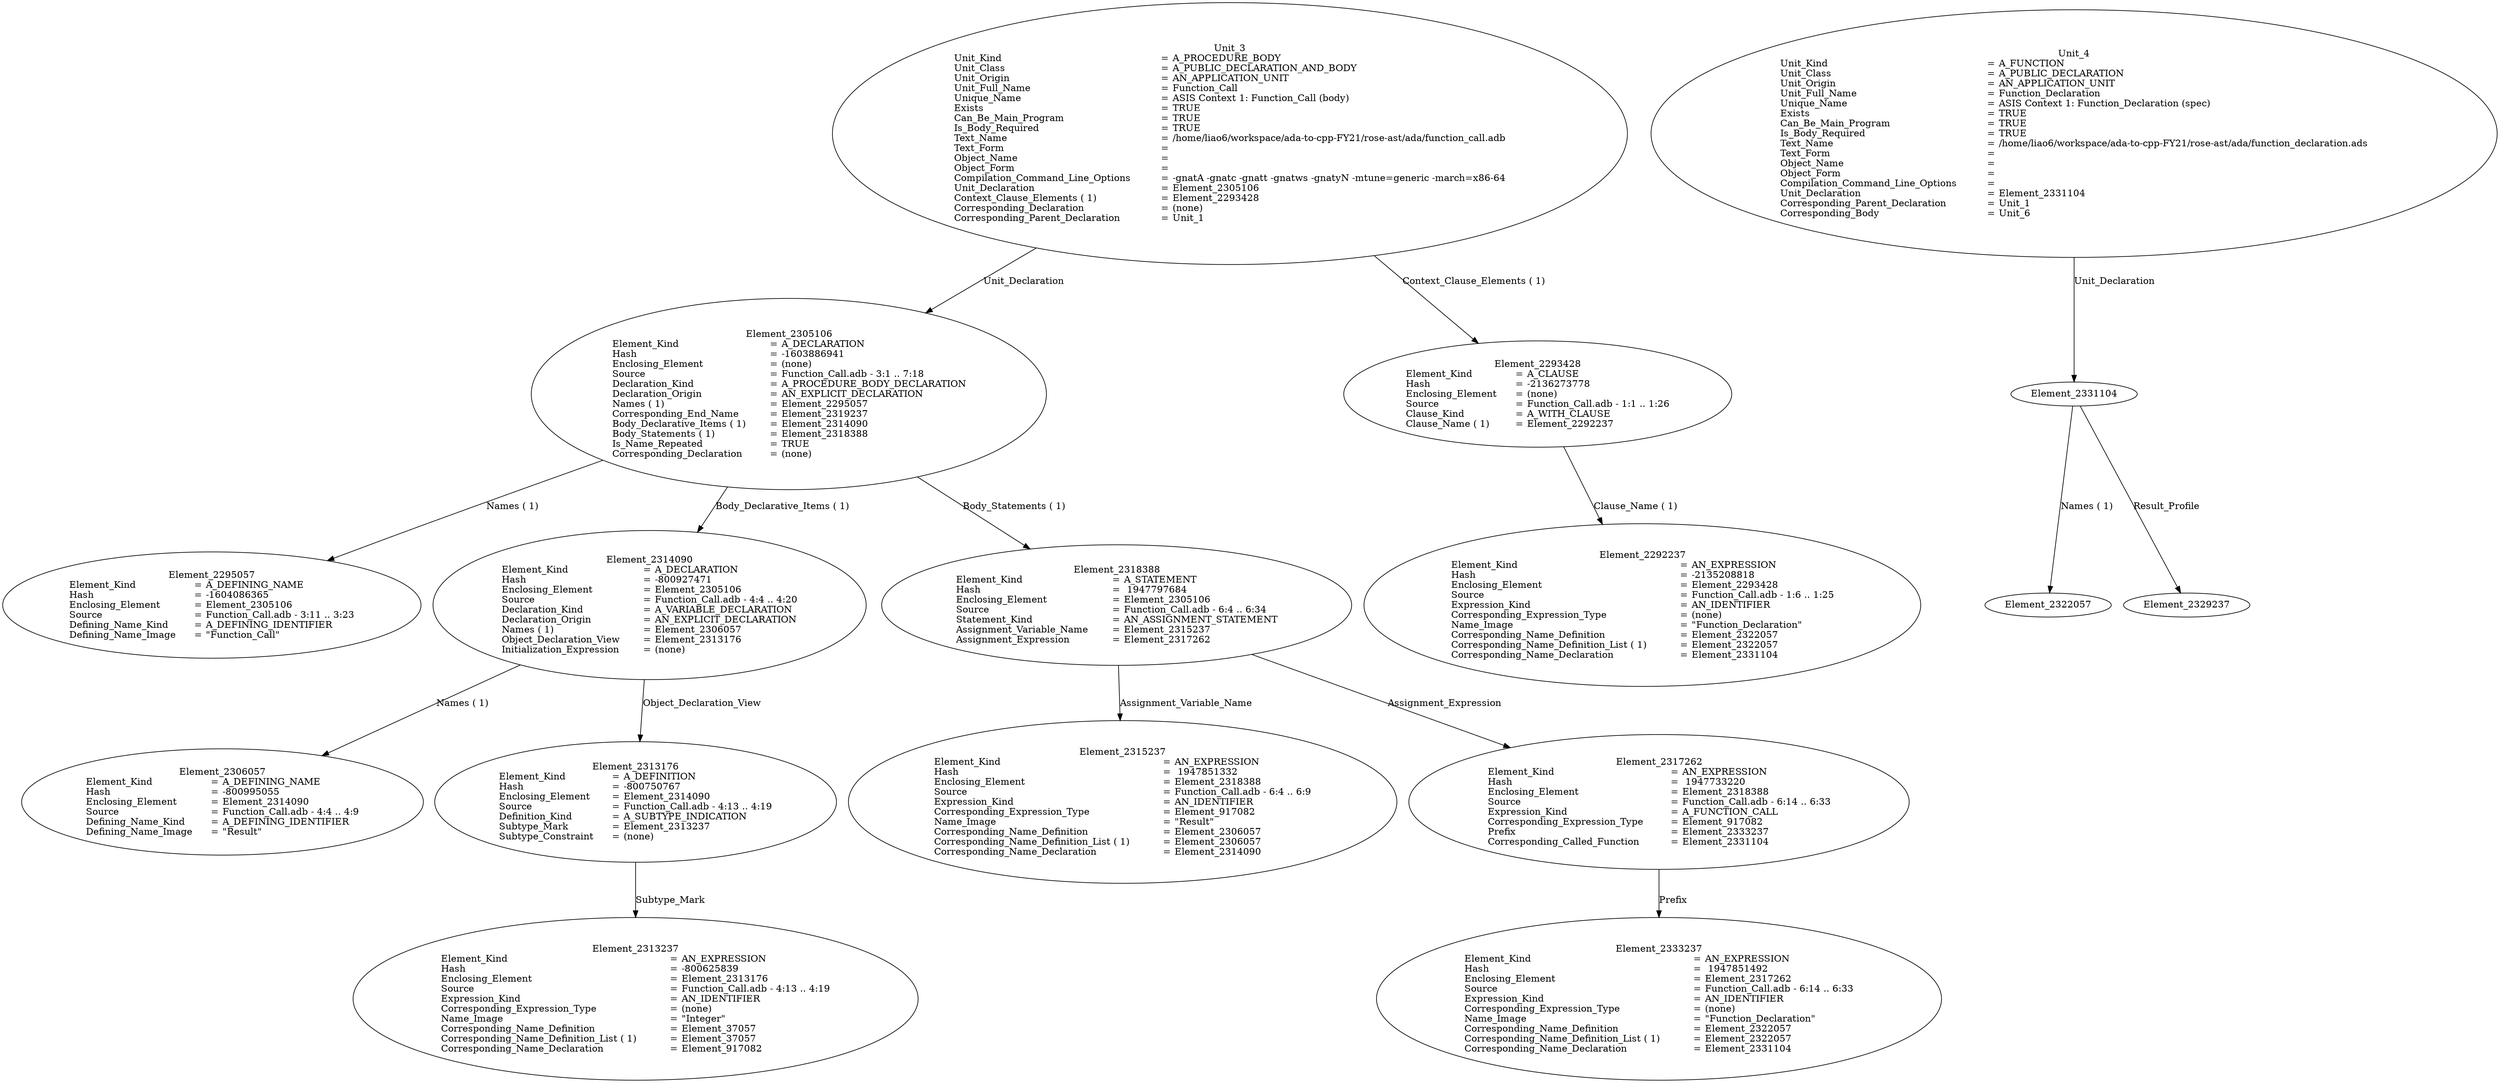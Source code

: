 digraph "/home/liao6/workspace/ada-to-cpp-FY21/rose-ast/ada/obj/function_call.adt" {
  Unit_3 -> Element_2305106
      [ label=Unit_Declaration ];
  Unit_3 -> Element_2293428
      [ label="Context_Clause_Elements ( 1)" ];
  Unit_3
      [ label=<<TABLE BORDER="0" CELLBORDER="0" CELLSPACING="0" CELLPADDING="0"> 
          <TR><TD COLSPAN="3">Unit_3</TD></TR>
          <TR><TD ALIGN="LEFT">Unit_Kind   </TD><TD> = </TD><TD ALIGN="LEFT">A_PROCEDURE_BODY</TD></TR>
          <TR><TD ALIGN="LEFT">Unit_Class   </TD><TD> = </TD><TD ALIGN="LEFT">A_PUBLIC_DECLARATION_AND_BODY</TD></TR>
          <TR><TD ALIGN="LEFT">Unit_Origin   </TD><TD> = </TD><TD ALIGN="LEFT">AN_APPLICATION_UNIT</TD></TR>
          <TR><TD ALIGN="LEFT">Unit_Full_Name    </TD><TD> = </TD><TD ALIGN="LEFT">Function_Call</TD></TR>
          <TR><TD ALIGN="LEFT">Unique_Name   </TD><TD> = </TD><TD ALIGN="LEFT">ASIS Context 1: Function_Call (body)</TD></TR>
          <TR><TD ALIGN="LEFT">Exists  </TD><TD> = </TD><TD ALIGN="LEFT">TRUE</TD></TR>
          <TR><TD ALIGN="LEFT">Can_Be_Main_Program     </TD><TD> = </TD><TD ALIGN="LEFT">TRUE</TD></TR>
          <TR><TD ALIGN="LEFT">Is_Body_Required     </TD><TD> = </TD><TD ALIGN="LEFT">TRUE</TD></TR>
          <TR><TD ALIGN="LEFT">Text_Name   </TD><TD> = </TD><TD ALIGN="LEFT">/home/liao6/workspace/ada-to-cpp-FY21/rose-ast/ada/function_call.adb</TD></TR>
          <TR><TD ALIGN="LEFT">Text_Form   </TD><TD> = </TD><TD ALIGN="LEFT"></TD></TR>
          <TR><TD ALIGN="LEFT">Object_Name   </TD><TD> = </TD><TD ALIGN="LEFT"></TD></TR>
          <TR><TD ALIGN="LEFT">Object_Form   </TD><TD> = </TD><TD ALIGN="LEFT"></TD></TR>
          <TR><TD ALIGN="LEFT">Compilation_Command_Line_Options         </TD><TD> = </TD><TD ALIGN="LEFT">-gnatA -gnatc -gnatt -gnatws -gnatyN -mtune=generic -march=x86-64</TD></TR>
          <TR><TD ALIGN="LEFT">Unit_Declaration     </TD><TD> = </TD><TD ALIGN="LEFT">Element_2305106</TD></TR>
          <TR><TD ALIGN="LEFT">Context_Clause_Elements ( 1)        </TD><TD> = </TD><TD ALIGN="LEFT">Element_2293428</TD></TR>
          <TR><TD ALIGN="LEFT">Corresponding_Declaration       </TD><TD> = </TD><TD ALIGN="LEFT">(none)</TD></TR>
          <TR><TD ALIGN="LEFT">Corresponding_Parent_Declaration         </TD><TD> = </TD><TD ALIGN="LEFT">Unit_1</TD></TR>
          </TABLE>> ];
  Element_2293428 -> Element_2292237
      [ label="Clause_Name ( 1)" ];
  Element_2293428
      [ label=<<TABLE BORDER="0" CELLBORDER="0" CELLSPACING="0" CELLPADDING="0"> 
          <TR><TD COLSPAN="3">Element_2293428</TD></TR>
          <TR><TD ALIGN="LEFT">Element_Kind    </TD><TD> = </TD><TD ALIGN="LEFT">A_CLAUSE</TD></TR>
          <TR><TD ALIGN="LEFT">Hash  </TD><TD> = </TD><TD ALIGN="LEFT">-2136273778</TD></TR>
          <TR><TD ALIGN="LEFT">Enclosing_Element     </TD><TD> = </TD><TD ALIGN="LEFT">(none)</TD></TR>
          <TR><TD ALIGN="LEFT">Source  </TD><TD> = </TD><TD ALIGN="LEFT">Function_Call.adb - 1:1 .. 1:26</TD></TR>
          <TR><TD ALIGN="LEFT">Clause_Kind   </TD><TD> = </TD><TD ALIGN="LEFT">A_WITH_CLAUSE</TD></TR>
          <TR><TD ALIGN="LEFT">Clause_Name ( 1)     </TD><TD> = </TD><TD ALIGN="LEFT">Element_2292237</TD></TR>
          </TABLE>> ];
  Element_2292237
      [ label=<<TABLE BORDER="0" CELLBORDER="0" CELLSPACING="0" CELLPADDING="0"> 
          <TR><TD COLSPAN="3">Element_2292237</TD></TR>
          <TR><TD ALIGN="LEFT">Element_Kind    </TD><TD> = </TD><TD ALIGN="LEFT">AN_EXPRESSION</TD></TR>
          <TR><TD ALIGN="LEFT">Hash  </TD><TD> = </TD><TD ALIGN="LEFT">-2135208818</TD></TR>
          <TR><TD ALIGN="LEFT">Enclosing_Element     </TD><TD> = </TD><TD ALIGN="LEFT">Element_2293428</TD></TR>
          <TR><TD ALIGN="LEFT">Source  </TD><TD> = </TD><TD ALIGN="LEFT">Function_Call.adb - 1:6 .. 1:25</TD></TR>
          <TR><TD ALIGN="LEFT">Expression_Kind    </TD><TD> = </TD><TD ALIGN="LEFT">AN_IDENTIFIER</TD></TR>
          <TR><TD ALIGN="LEFT">Corresponding_Expression_Type        </TD><TD> = </TD><TD ALIGN="LEFT">(none)</TD></TR>
          <TR><TD ALIGN="LEFT">Name_Image   </TD><TD> = </TD><TD ALIGN="LEFT">"Function_Declaration"</TD></TR>
          <TR><TD ALIGN="LEFT">Corresponding_Name_Definition        </TD><TD> = </TD><TD ALIGN="LEFT">Element_2322057</TD></TR>
          <TR><TD ALIGN="LEFT">Corresponding_Name_Definition_List ( 1)          </TD><TD> = </TD><TD ALIGN="LEFT">Element_2322057</TD></TR>
          <TR><TD ALIGN="LEFT">Corresponding_Name_Declaration        </TD><TD> = </TD><TD ALIGN="LEFT">Element_2331104</TD></TR>
          </TABLE>> ];
  Element_2305106 -> Element_2295057
      [ label="Names ( 1)" ];
  Element_2305106 -> Element_2314090
      [ label="Body_Declarative_Items ( 1)" ];
  Element_2305106 -> Element_2318388
      [ label="Body_Statements ( 1)" ];
  Element_2305106
      [ label=<<TABLE BORDER="0" CELLBORDER="0" CELLSPACING="0" CELLPADDING="0"> 
          <TR><TD COLSPAN="3">Element_2305106</TD></TR>
          <TR><TD ALIGN="LEFT">Element_Kind    </TD><TD> = </TD><TD ALIGN="LEFT">A_DECLARATION</TD></TR>
          <TR><TD ALIGN="LEFT">Hash  </TD><TD> = </TD><TD ALIGN="LEFT">-1603886941</TD></TR>
          <TR><TD ALIGN="LEFT">Enclosing_Element     </TD><TD> = </TD><TD ALIGN="LEFT">(none)</TD></TR>
          <TR><TD ALIGN="LEFT">Source  </TD><TD> = </TD><TD ALIGN="LEFT">Function_Call.adb - 3:1 .. 7:18</TD></TR>
          <TR><TD ALIGN="LEFT">Declaration_Kind     </TD><TD> = </TD><TD ALIGN="LEFT">A_PROCEDURE_BODY_DECLARATION</TD></TR>
          <TR><TD ALIGN="LEFT">Declaration_Origin     </TD><TD> = </TD><TD ALIGN="LEFT">AN_EXPLICIT_DECLARATION</TD></TR>
          <TR><TD ALIGN="LEFT">Names ( 1)   </TD><TD> = </TD><TD ALIGN="LEFT">Element_2295057</TD></TR>
          <TR><TD ALIGN="LEFT">Corresponding_End_Name      </TD><TD> = </TD><TD ALIGN="LEFT">Element_2319237</TD></TR>
          <TR><TD ALIGN="LEFT">Body_Declarative_Items ( 1)       </TD><TD> = </TD><TD ALIGN="LEFT">Element_2314090</TD></TR>
          <TR><TD ALIGN="LEFT">Body_Statements ( 1)      </TD><TD> = </TD><TD ALIGN="LEFT">Element_2318388</TD></TR>
          <TR><TD ALIGN="LEFT">Is_Name_Repeated     </TD><TD> = </TD><TD ALIGN="LEFT">TRUE</TD></TR>
          <TR><TD ALIGN="LEFT">Corresponding_Declaration       </TD><TD> = </TD><TD ALIGN="LEFT">(none)</TD></TR>
          </TABLE>> ];
  Element_2295057
      [ label=<<TABLE BORDER="0" CELLBORDER="0" CELLSPACING="0" CELLPADDING="0"> 
          <TR><TD COLSPAN="3">Element_2295057</TD></TR>
          <TR><TD ALIGN="LEFT">Element_Kind    </TD><TD> = </TD><TD ALIGN="LEFT">A_DEFINING_NAME</TD></TR>
          <TR><TD ALIGN="LEFT">Hash  </TD><TD> = </TD><TD ALIGN="LEFT">-1604086365</TD></TR>
          <TR><TD ALIGN="LEFT">Enclosing_Element     </TD><TD> = </TD><TD ALIGN="LEFT">Element_2305106</TD></TR>
          <TR><TD ALIGN="LEFT">Source  </TD><TD> = </TD><TD ALIGN="LEFT">Function_Call.adb - 3:11 .. 3:23</TD></TR>
          <TR><TD ALIGN="LEFT">Defining_Name_Kind     </TD><TD> = </TD><TD ALIGN="LEFT">A_DEFINING_IDENTIFIER</TD></TR>
          <TR><TD ALIGN="LEFT">Defining_Name_Image     </TD><TD> = </TD><TD ALIGN="LEFT">"Function_Call"</TD></TR>
          </TABLE>> ];
  Element_2314090 -> Element_2306057
      [ label="Names ( 1)" ];
  Element_2314090 -> Element_2313176
      [ label=Object_Declaration_View ];
  Element_2314090
      [ label=<<TABLE BORDER="0" CELLBORDER="0" CELLSPACING="0" CELLPADDING="0"> 
          <TR><TD COLSPAN="3">Element_2314090</TD></TR>
          <TR><TD ALIGN="LEFT">Element_Kind    </TD><TD> = </TD><TD ALIGN="LEFT">A_DECLARATION</TD></TR>
          <TR><TD ALIGN="LEFT">Hash  </TD><TD> = </TD><TD ALIGN="LEFT">-800927471</TD></TR>
          <TR><TD ALIGN="LEFT">Enclosing_Element     </TD><TD> = </TD><TD ALIGN="LEFT">Element_2305106</TD></TR>
          <TR><TD ALIGN="LEFT">Source  </TD><TD> = </TD><TD ALIGN="LEFT">Function_Call.adb - 4:4 .. 4:20</TD></TR>
          <TR><TD ALIGN="LEFT">Declaration_Kind     </TD><TD> = </TD><TD ALIGN="LEFT">A_VARIABLE_DECLARATION</TD></TR>
          <TR><TD ALIGN="LEFT">Declaration_Origin     </TD><TD> = </TD><TD ALIGN="LEFT">AN_EXPLICIT_DECLARATION</TD></TR>
          <TR><TD ALIGN="LEFT">Names ( 1)   </TD><TD> = </TD><TD ALIGN="LEFT">Element_2306057</TD></TR>
          <TR><TD ALIGN="LEFT">Object_Declaration_View      </TD><TD> = </TD><TD ALIGN="LEFT">Element_2313176</TD></TR>
          <TR><TD ALIGN="LEFT">Initialization_Expression       </TD><TD> = </TD><TD ALIGN="LEFT">(none)</TD></TR>
          </TABLE>> ];
  Element_2306057
      [ label=<<TABLE BORDER="0" CELLBORDER="0" CELLSPACING="0" CELLPADDING="0"> 
          <TR><TD COLSPAN="3">Element_2306057</TD></TR>
          <TR><TD ALIGN="LEFT">Element_Kind    </TD><TD> = </TD><TD ALIGN="LEFT">A_DEFINING_NAME</TD></TR>
          <TR><TD ALIGN="LEFT">Hash  </TD><TD> = </TD><TD ALIGN="LEFT">-800995055</TD></TR>
          <TR><TD ALIGN="LEFT">Enclosing_Element     </TD><TD> = </TD><TD ALIGN="LEFT">Element_2314090</TD></TR>
          <TR><TD ALIGN="LEFT">Source  </TD><TD> = </TD><TD ALIGN="LEFT">Function_Call.adb - 4:4 .. 4:9</TD></TR>
          <TR><TD ALIGN="LEFT">Defining_Name_Kind     </TD><TD> = </TD><TD ALIGN="LEFT">A_DEFINING_IDENTIFIER</TD></TR>
          <TR><TD ALIGN="LEFT">Defining_Name_Image     </TD><TD> = </TD><TD ALIGN="LEFT">"Result"</TD></TR>
          </TABLE>> ];
  Element_2313176 -> Element_2313237
      [ label=Subtype_Mark ];
  Element_2313176
      [ label=<<TABLE BORDER="0" CELLBORDER="0" CELLSPACING="0" CELLPADDING="0"> 
          <TR><TD COLSPAN="3">Element_2313176</TD></TR>
          <TR><TD ALIGN="LEFT">Element_Kind    </TD><TD> = </TD><TD ALIGN="LEFT">A_DEFINITION</TD></TR>
          <TR><TD ALIGN="LEFT">Hash  </TD><TD> = </TD><TD ALIGN="LEFT">-800750767</TD></TR>
          <TR><TD ALIGN="LEFT">Enclosing_Element     </TD><TD> = </TD><TD ALIGN="LEFT">Element_2314090</TD></TR>
          <TR><TD ALIGN="LEFT">Source  </TD><TD> = </TD><TD ALIGN="LEFT">Function_Call.adb - 4:13 .. 4:19</TD></TR>
          <TR><TD ALIGN="LEFT">Definition_Kind    </TD><TD> = </TD><TD ALIGN="LEFT">A_SUBTYPE_INDICATION</TD></TR>
          <TR><TD ALIGN="LEFT">Subtype_Mark    </TD><TD> = </TD><TD ALIGN="LEFT">Element_2313237</TD></TR>
          <TR><TD ALIGN="LEFT">Subtype_Constraint     </TD><TD> = </TD><TD ALIGN="LEFT">(none)</TD></TR>
          </TABLE>> ];
  Element_2313237
      [ label=<<TABLE BORDER="0" CELLBORDER="0" CELLSPACING="0" CELLPADDING="0"> 
          <TR><TD COLSPAN="3">Element_2313237</TD></TR>
          <TR><TD ALIGN="LEFT">Element_Kind    </TD><TD> = </TD><TD ALIGN="LEFT">AN_EXPRESSION</TD></TR>
          <TR><TD ALIGN="LEFT">Hash  </TD><TD> = </TD><TD ALIGN="LEFT">-800625839</TD></TR>
          <TR><TD ALIGN="LEFT">Enclosing_Element     </TD><TD> = </TD><TD ALIGN="LEFT">Element_2313176</TD></TR>
          <TR><TD ALIGN="LEFT">Source  </TD><TD> = </TD><TD ALIGN="LEFT">Function_Call.adb - 4:13 .. 4:19</TD></TR>
          <TR><TD ALIGN="LEFT">Expression_Kind    </TD><TD> = </TD><TD ALIGN="LEFT">AN_IDENTIFIER</TD></TR>
          <TR><TD ALIGN="LEFT">Corresponding_Expression_Type        </TD><TD> = </TD><TD ALIGN="LEFT">(none)</TD></TR>
          <TR><TD ALIGN="LEFT">Name_Image   </TD><TD> = </TD><TD ALIGN="LEFT">"Integer"</TD></TR>
          <TR><TD ALIGN="LEFT">Corresponding_Name_Definition        </TD><TD> = </TD><TD ALIGN="LEFT">Element_37057</TD></TR>
          <TR><TD ALIGN="LEFT">Corresponding_Name_Definition_List ( 1)          </TD><TD> = </TD><TD ALIGN="LEFT">Element_37057</TD></TR>
          <TR><TD ALIGN="LEFT">Corresponding_Name_Declaration        </TD><TD> = </TD><TD ALIGN="LEFT">Element_917082</TD></TR>
          </TABLE>> ];
  Element_2318388 -> Element_2315237
      [ label=Assignment_Variable_Name ];
  Element_2318388 -> Element_2317262
      [ label=Assignment_Expression ];
  Element_2318388
      [ label=<<TABLE BORDER="0" CELLBORDER="0" CELLSPACING="0" CELLPADDING="0"> 
          <TR><TD COLSPAN="3">Element_2318388</TD></TR>
          <TR><TD ALIGN="LEFT">Element_Kind    </TD><TD> = </TD><TD ALIGN="LEFT">A_STATEMENT</TD></TR>
          <TR><TD ALIGN="LEFT">Hash  </TD><TD> = </TD><TD ALIGN="LEFT"> 1947797684</TD></TR>
          <TR><TD ALIGN="LEFT">Enclosing_Element     </TD><TD> = </TD><TD ALIGN="LEFT">Element_2305106</TD></TR>
          <TR><TD ALIGN="LEFT">Source  </TD><TD> = </TD><TD ALIGN="LEFT">Function_Call.adb - 6:4 .. 6:34</TD></TR>
          <TR><TD ALIGN="LEFT">Statement_Kind    </TD><TD> = </TD><TD ALIGN="LEFT">AN_ASSIGNMENT_STATEMENT</TD></TR>
          <TR><TD ALIGN="LEFT">Assignment_Variable_Name       </TD><TD> = </TD><TD ALIGN="LEFT">Element_2315237</TD></TR>
          <TR><TD ALIGN="LEFT">Assignment_Expression      </TD><TD> = </TD><TD ALIGN="LEFT">Element_2317262</TD></TR>
          </TABLE>> ];
  Element_2315237
      [ label=<<TABLE BORDER="0" CELLBORDER="0" CELLSPACING="0" CELLPADDING="0"> 
          <TR><TD COLSPAN="3">Element_2315237</TD></TR>
          <TR><TD ALIGN="LEFT">Element_Kind    </TD><TD> = </TD><TD ALIGN="LEFT">AN_EXPRESSION</TD></TR>
          <TR><TD ALIGN="LEFT">Hash  </TD><TD> = </TD><TD ALIGN="LEFT"> 1947851332</TD></TR>
          <TR><TD ALIGN="LEFT">Enclosing_Element     </TD><TD> = </TD><TD ALIGN="LEFT">Element_2318388</TD></TR>
          <TR><TD ALIGN="LEFT">Source  </TD><TD> = </TD><TD ALIGN="LEFT">Function_Call.adb - 6:4 .. 6:9</TD></TR>
          <TR><TD ALIGN="LEFT">Expression_Kind    </TD><TD> = </TD><TD ALIGN="LEFT">AN_IDENTIFIER</TD></TR>
          <TR><TD ALIGN="LEFT">Corresponding_Expression_Type        </TD><TD> = </TD><TD ALIGN="LEFT">Element_917082</TD></TR>
          <TR><TD ALIGN="LEFT">Name_Image   </TD><TD> = </TD><TD ALIGN="LEFT">"Result"</TD></TR>
          <TR><TD ALIGN="LEFT">Corresponding_Name_Definition        </TD><TD> = </TD><TD ALIGN="LEFT">Element_2306057</TD></TR>
          <TR><TD ALIGN="LEFT">Corresponding_Name_Definition_List ( 1)          </TD><TD> = </TD><TD ALIGN="LEFT">Element_2306057</TD></TR>
          <TR><TD ALIGN="LEFT">Corresponding_Name_Declaration        </TD><TD> = </TD><TD ALIGN="LEFT">Element_2314090</TD></TR>
          </TABLE>> ];
  Element_2317262 -> Element_2333237
      [ label=Prefix ];
  Element_2317262
      [ label=<<TABLE BORDER="0" CELLBORDER="0" CELLSPACING="0" CELLPADDING="0"> 
          <TR><TD COLSPAN="3">Element_2317262</TD></TR>
          <TR><TD ALIGN="LEFT">Element_Kind    </TD><TD> = </TD><TD ALIGN="LEFT">AN_EXPRESSION</TD></TR>
          <TR><TD ALIGN="LEFT">Hash  </TD><TD> = </TD><TD ALIGN="LEFT"> 1947733220</TD></TR>
          <TR><TD ALIGN="LEFT">Enclosing_Element     </TD><TD> = </TD><TD ALIGN="LEFT">Element_2318388</TD></TR>
          <TR><TD ALIGN="LEFT">Source  </TD><TD> = </TD><TD ALIGN="LEFT">Function_Call.adb - 6:14 .. 6:33</TD></TR>
          <TR><TD ALIGN="LEFT">Expression_Kind    </TD><TD> = </TD><TD ALIGN="LEFT">A_FUNCTION_CALL</TD></TR>
          <TR><TD ALIGN="LEFT">Corresponding_Expression_Type        </TD><TD> = </TD><TD ALIGN="LEFT">Element_917082</TD></TR>
          <TR><TD ALIGN="LEFT">Prefix  </TD><TD> = </TD><TD ALIGN="LEFT">Element_2333237</TD></TR>
          <TR><TD ALIGN="LEFT">Corresponding_Called_Function        </TD><TD> = </TD><TD ALIGN="LEFT">Element_2331104</TD></TR>
          </TABLE>> ];
  Element_2333237
      [ label=<<TABLE BORDER="0" CELLBORDER="0" CELLSPACING="0" CELLPADDING="0"> 
          <TR><TD COLSPAN="3">Element_2333237</TD></TR>
          <TR><TD ALIGN="LEFT">Element_Kind    </TD><TD> = </TD><TD ALIGN="LEFT">AN_EXPRESSION</TD></TR>
          <TR><TD ALIGN="LEFT">Hash  </TD><TD> = </TD><TD ALIGN="LEFT"> 1947851492</TD></TR>
          <TR><TD ALIGN="LEFT">Enclosing_Element     </TD><TD> = </TD><TD ALIGN="LEFT">Element_2317262</TD></TR>
          <TR><TD ALIGN="LEFT">Source  </TD><TD> = </TD><TD ALIGN="LEFT">Function_Call.adb - 6:14 .. 6:33</TD></TR>
          <TR><TD ALIGN="LEFT">Expression_Kind    </TD><TD> = </TD><TD ALIGN="LEFT">AN_IDENTIFIER</TD></TR>
          <TR><TD ALIGN="LEFT">Corresponding_Expression_Type        </TD><TD> = </TD><TD ALIGN="LEFT">(none)</TD></TR>
          <TR><TD ALIGN="LEFT">Name_Image   </TD><TD> = </TD><TD ALIGN="LEFT">"Function_Declaration"</TD></TR>
          <TR><TD ALIGN="LEFT">Corresponding_Name_Definition        </TD><TD> = </TD><TD ALIGN="LEFT">Element_2322057</TD></TR>
          <TR><TD ALIGN="LEFT">Corresponding_Name_Definition_List ( 1)          </TD><TD> = </TD><TD ALIGN="LEFT">Element_2322057</TD></TR>
          <TR><TD ALIGN="LEFT">Corresponding_Name_Declaration        </TD><TD> = </TD><TD ALIGN="LEFT">Element_2331104</TD></TR>
          </TABLE>> ];
  Unit_4 -> Element_2331104
      [ label=Unit_Declaration ];
  Unit_4
      [ label=<<TABLE BORDER="0" CELLBORDER="0" CELLSPACING="0" CELLPADDING="0"> 
          <TR><TD COLSPAN="3">Unit_4</TD></TR>
          <TR><TD ALIGN="LEFT">Unit_Kind   </TD><TD> = </TD><TD ALIGN="LEFT">A_FUNCTION</TD></TR>
          <TR><TD ALIGN="LEFT">Unit_Class   </TD><TD> = </TD><TD ALIGN="LEFT">A_PUBLIC_DECLARATION</TD></TR>
          <TR><TD ALIGN="LEFT">Unit_Origin   </TD><TD> = </TD><TD ALIGN="LEFT">AN_APPLICATION_UNIT</TD></TR>
          <TR><TD ALIGN="LEFT">Unit_Full_Name    </TD><TD> = </TD><TD ALIGN="LEFT">Function_Declaration</TD></TR>
          <TR><TD ALIGN="LEFT">Unique_Name   </TD><TD> = </TD><TD ALIGN="LEFT">ASIS Context 1: Function_Declaration (spec)</TD></TR>
          <TR><TD ALIGN="LEFT">Exists  </TD><TD> = </TD><TD ALIGN="LEFT">TRUE</TD></TR>
          <TR><TD ALIGN="LEFT">Can_Be_Main_Program     </TD><TD> = </TD><TD ALIGN="LEFT">TRUE</TD></TR>
          <TR><TD ALIGN="LEFT">Is_Body_Required     </TD><TD> = </TD><TD ALIGN="LEFT">TRUE</TD></TR>
          <TR><TD ALIGN="LEFT">Text_Name   </TD><TD> = </TD><TD ALIGN="LEFT">/home/liao6/workspace/ada-to-cpp-FY21/rose-ast/ada/function_declaration.ads</TD></TR>
          <TR><TD ALIGN="LEFT">Text_Form   </TD><TD> = </TD><TD ALIGN="LEFT"></TD></TR>
          <TR><TD ALIGN="LEFT">Object_Name   </TD><TD> = </TD><TD ALIGN="LEFT"></TD></TR>
          <TR><TD ALIGN="LEFT">Object_Form   </TD><TD> = </TD><TD ALIGN="LEFT"></TD></TR>
          <TR><TD ALIGN="LEFT">Compilation_Command_Line_Options         </TD><TD> = </TD><TD ALIGN="LEFT"></TD></TR>
          <TR><TD ALIGN="LEFT">Unit_Declaration     </TD><TD> = </TD><TD ALIGN="LEFT">Element_2331104</TD></TR>
          <TR><TD ALIGN="LEFT">Corresponding_Parent_Declaration         </TD><TD> = </TD><TD ALIGN="LEFT">Unit_1</TD></TR>
          <TR><TD ALIGN="LEFT">Corresponding_Body     </TD><TD> = </TD><TD ALIGN="LEFT">Unit_6</TD></TR>
          </TABLE>> ];
  Element_2331104 -> Element_2322057
      [ label="Names ( 1)" ];
  Element_2331104 -> Element_2329237
      [ label=Result_Profile ]
}
